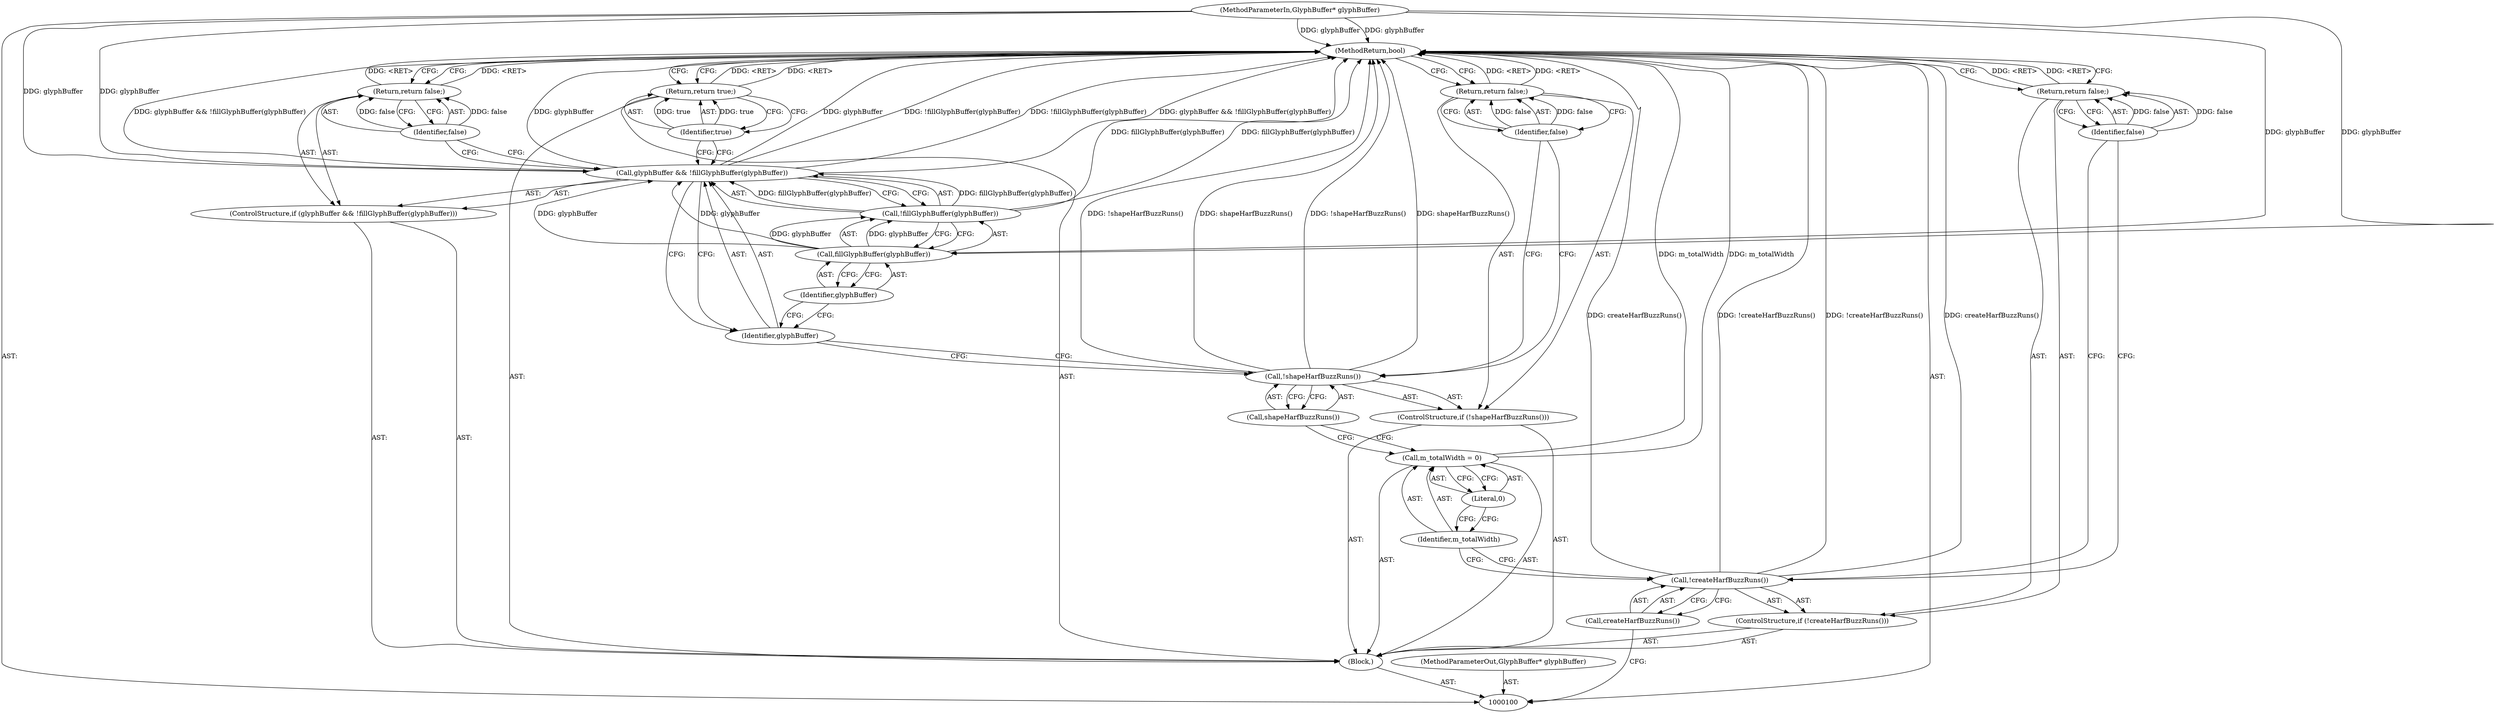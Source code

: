 digraph "1_Chrome_d8fccaec4e73a9120074293c1997f963f810c9dd_0" {
"1000126" [label="(MethodReturn,bool)"];
"1000101" [label="(MethodParameterIn,GlyphBuffer* glyphBuffer)"];
"1000157" [label="(MethodParameterOut,GlyphBuffer* glyphBuffer)"];
"1000119" [label="(Call,!fillGlyphBuffer(glyphBuffer))"];
"1000120" [label="(Call,fillGlyphBuffer(glyphBuffer))"];
"1000116" [label="(ControlStructure,if (glyphBuffer && !fillGlyphBuffer(glyphBuffer)))"];
"1000121" [label="(Identifier,glyphBuffer)"];
"1000117" [label="(Call,glyphBuffer && !fillGlyphBuffer(glyphBuffer))"];
"1000118" [label="(Identifier,glyphBuffer)"];
"1000123" [label="(Identifier,false)"];
"1000122" [label="(Return,return false;)"];
"1000125" [label="(Identifier,true)"];
"1000124" [label="(Return,return true;)"];
"1000102" [label="(Block,)"];
"1000105" [label="(Call,createHarfBuzzRuns())"];
"1000103" [label="(ControlStructure,if (!createHarfBuzzRuns()))"];
"1000104" [label="(Call,!createHarfBuzzRuns())"];
"1000107" [label="(Identifier,false)"];
"1000106" [label="(Return,return false;)"];
"1000110" [label="(Literal,0)"];
"1000108" [label="(Call,m_totalWidth = 0)"];
"1000109" [label="(Identifier,m_totalWidth)"];
"1000113" [label="(Call,shapeHarfBuzzRuns())"];
"1000111" [label="(ControlStructure,if (!shapeHarfBuzzRuns()))"];
"1000112" [label="(Call,!shapeHarfBuzzRuns())"];
"1000115" [label="(Identifier,false)"];
"1000114" [label="(Return,return false;)"];
"1000126" -> "1000100"  [label="AST: "];
"1000126" -> "1000106"  [label="CFG: "];
"1000126" -> "1000114"  [label="CFG: "];
"1000126" -> "1000122"  [label="CFG: "];
"1000126" -> "1000124"  [label="CFG: "];
"1000122" -> "1000126"  [label="DDG: <RET>"];
"1000106" -> "1000126"  [label="DDG: <RET>"];
"1000117" -> "1000126"  [label="DDG: glyphBuffer && !fillGlyphBuffer(glyphBuffer)"];
"1000117" -> "1000126"  [label="DDG: glyphBuffer"];
"1000117" -> "1000126"  [label="DDG: !fillGlyphBuffer(glyphBuffer)"];
"1000104" -> "1000126"  [label="DDG: !createHarfBuzzRuns()"];
"1000104" -> "1000126"  [label="DDG: createHarfBuzzRuns()"];
"1000112" -> "1000126"  [label="DDG: !shapeHarfBuzzRuns()"];
"1000112" -> "1000126"  [label="DDG: shapeHarfBuzzRuns()"];
"1000108" -> "1000126"  [label="DDG: m_totalWidth"];
"1000101" -> "1000126"  [label="DDG: glyphBuffer"];
"1000119" -> "1000126"  [label="DDG: fillGlyphBuffer(glyphBuffer)"];
"1000124" -> "1000126"  [label="DDG: <RET>"];
"1000114" -> "1000126"  [label="DDG: <RET>"];
"1000101" -> "1000100"  [label="AST: "];
"1000101" -> "1000126"  [label="DDG: glyphBuffer"];
"1000101" -> "1000117"  [label="DDG: glyphBuffer"];
"1000101" -> "1000120"  [label="DDG: glyphBuffer"];
"1000157" -> "1000100"  [label="AST: "];
"1000119" -> "1000117"  [label="AST: "];
"1000119" -> "1000120"  [label="CFG: "];
"1000120" -> "1000119"  [label="AST: "];
"1000117" -> "1000119"  [label="CFG: "];
"1000119" -> "1000126"  [label="DDG: fillGlyphBuffer(glyphBuffer)"];
"1000119" -> "1000117"  [label="DDG: fillGlyphBuffer(glyphBuffer)"];
"1000120" -> "1000119"  [label="DDG: glyphBuffer"];
"1000120" -> "1000119"  [label="AST: "];
"1000120" -> "1000121"  [label="CFG: "];
"1000121" -> "1000120"  [label="AST: "];
"1000119" -> "1000120"  [label="CFG: "];
"1000120" -> "1000117"  [label="DDG: glyphBuffer"];
"1000120" -> "1000119"  [label="DDG: glyphBuffer"];
"1000101" -> "1000120"  [label="DDG: glyphBuffer"];
"1000116" -> "1000102"  [label="AST: "];
"1000117" -> "1000116"  [label="AST: "];
"1000122" -> "1000116"  [label="AST: "];
"1000121" -> "1000120"  [label="AST: "];
"1000121" -> "1000118"  [label="CFG: "];
"1000120" -> "1000121"  [label="CFG: "];
"1000117" -> "1000116"  [label="AST: "];
"1000117" -> "1000118"  [label="CFG: "];
"1000117" -> "1000119"  [label="CFG: "];
"1000118" -> "1000117"  [label="AST: "];
"1000119" -> "1000117"  [label="AST: "];
"1000123" -> "1000117"  [label="CFG: "];
"1000125" -> "1000117"  [label="CFG: "];
"1000117" -> "1000126"  [label="DDG: glyphBuffer && !fillGlyphBuffer(glyphBuffer)"];
"1000117" -> "1000126"  [label="DDG: glyphBuffer"];
"1000117" -> "1000126"  [label="DDG: !fillGlyphBuffer(glyphBuffer)"];
"1000120" -> "1000117"  [label="DDG: glyphBuffer"];
"1000101" -> "1000117"  [label="DDG: glyphBuffer"];
"1000119" -> "1000117"  [label="DDG: fillGlyphBuffer(glyphBuffer)"];
"1000118" -> "1000117"  [label="AST: "];
"1000118" -> "1000112"  [label="CFG: "];
"1000121" -> "1000118"  [label="CFG: "];
"1000117" -> "1000118"  [label="CFG: "];
"1000123" -> "1000122"  [label="AST: "];
"1000123" -> "1000117"  [label="CFG: "];
"1000122" -> "1000123"  [label="CFG: "];
"1000123" -> "1000122"  [label="DDG: false"];
"1000122" -> "1000116"  [label="AST: "];
"1000122" -> "1000123"  [label="CFG: "];
"1000123" -> "1000122"  [label="AST: "];
"1000126" -> "1000122"  [label="CFG: "];
"1000122" -> "1000126"  [label="DDG: <RET>"];
"1000123" -> "1000122"  [label="DDG: false"];
"1000125" -> "1000124"  [label="AST: "];
"1000125" -> "1000117"  [label="CFG: "];
"1000124" -> "1000125"  [label="CFG: "];
"1000125" -> "1000124"  [label="DDG: true"];
"1000124" -> "1000102"  [label="AST: "];
"1000124" -> "1000125"  [label="CFG: "];
"1000125" -> "1000124"  [label="AST: "];
"1000126" -> "1000124"  [label="CFG: "];
"1000124" -> "1000126"  [label="DDG: <RET>"];
"1000125" -> "1000124"  [label="DDG: true"];
"1000102" -> "1000100"  [label="AST: "];
"1000103" -> "1000102"  [label="AST: "];
"1000108" -> "1000102"  [label="AST: "];
"1000111" -> "1000102"  [label="AST: "];
"1000116" -> "1000102"  [label="AST: "];
"1000124" -> "1000102"  [label="AST: "];
"1000105" -> "1000104"  [label="AST: "];
"1000105" -> "1000100"  [label="CFG: "];
"1000104" -> "1000105"  [label="CFG: "];
"1000103" -> "1000102"  [label="AST: "];
"1000104" -> "1000103"  [label="AST: "];
"1000106" -> "1000103"  [label="AST: "];
"1000104" -> "1000103"  [label="AST: "];
"1000104" -> "1000105"  [label="CFG: "];
"1000105" -> "1000104"  [label="AST: "];
"1000107" -> "1000104"  [label="CFG: "];
"1000109" -> "1000104"  [label="CFG: "];
"1000104" -> "1000126"  [label="DDG: !createHarfBuzzRuns()"];
"1000104" -> "1000126"  [label="DDG: createHarfBuzzRuns()"];
"1000107" -> "1000106"  [label="AST: "];
"1000107" -> "1000104"  [label="CFG: "];
"1000106" -> "1000107"  [label="CFG: "];
"1000107" -> "1000106"  [label="DDG: false"];
"1000106" -> "1000103"  [label="AST: "];
"1000106" -> "1000107"  [label="CFG: "];
"1000107" -> "1000106"  [label="AST: "];
"1000126" -> "1000106"  [label="CFG: "];
"1000106" -> "1000126"  [label="DDG: <RET>"];
"1000107" -> "1000106"  [label="DDG: false"];
"1000110" -> "1000108"  [label="AST: "];
"1000110" -> "1000109"  [label="CFG: "];
"1000108" -> "1000110"  [label="CFG: "];
"1000108" -> "1000102"  [label="AST: "];
"1000108" -> "1000110"  [label="CFG: "];
"1000109" -> "1000108"  [label="AST: "];
"1000110" -> "1000108"  [label="AST: "];
"1000113" -> "1000108"  [label="CFG: "];
"1000108" -> "1000126"  [label="DDG: m_totalWidth"];
"1000109" -> "1000108"  [label="AST: "];
"1000109" -> "1000104"  [label="CFG: "];
"1000110" -> "1000109"  [label="CFG: "];
"1000113" -> "1000112"  [label="AST: "];
"1000113" -> "1000108"  [label="CFG: "];
"1000112" -> "1000113"  [label="CFG: "];
"1000111" -> "1000102"  [label="AST: "];
"1000112" -> "1000111"  [label="AST: "];
"1000114" -> "1000111"  [label="AST: "];
"1000112" -> "1000111"  [label="AST: "];
"1000112" -> "1000113"  [label="CFG: "];
"1000113" -> "1000112"  [label="AST: "];
"1000115" -> "1000112"  [label="CFG: "];
"1000118" -> "1000112"  [label="CFG: "];
"1000112" -> "1000126"  [label="DDG: !shapeHarfBuzzRuns()"];
"1000112" -> "1000126"  [label="DDG: shapeHarfBuzzRuns()"];
"1000115" -> "1000114"  [label="AST: "];
"1000115" -> "1000112"  [label="CFG: "];
"1000114" -> "1000115"  [label="CFG: "];
"1000115" -> "1000114"  [label="DDG: false"];
"1000114" -> "1000111"  [label="AST: "];
"1000114" -> "1000115"  [label="CFG: "];
"1000115" -> "1000114"  [label="AST: "];
"1000126" -> "1000114"  [label="CFG: "];
"1000114" -> "1000126"  [label="DDG: <RET>"];
"1000115" -> "1000114"  [label="DDG: false"];
}

